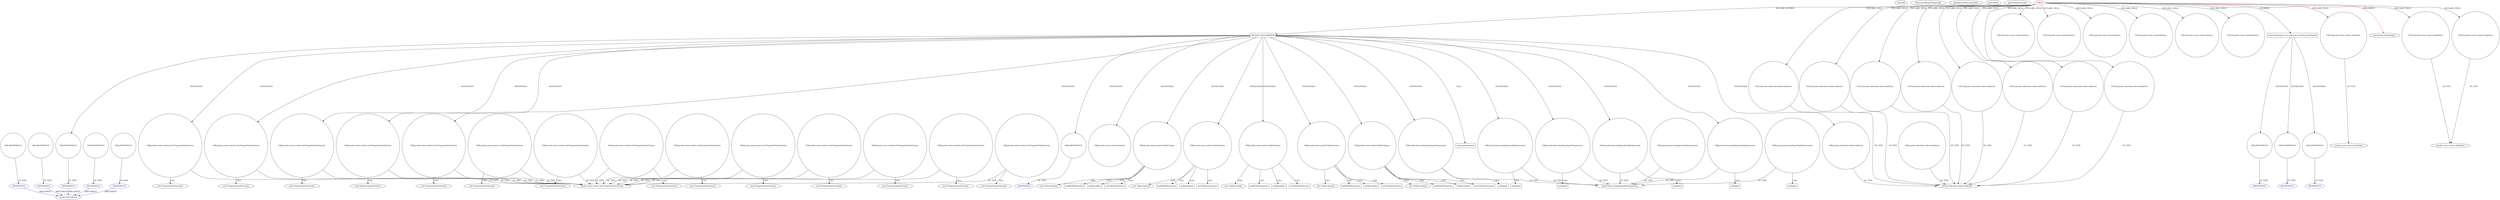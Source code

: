 digraph {
baseInfo[graphId=880,category="pattern",isAnonymous=false,possibleRelation=true]
frameworkRelatedTypesInfo[0="javafx.fxml.Initializable"]
possibleCollaborationsInfo[0="880~INSTANTIATION-~javafx.fxml.Initializable ~javafx.util.Callback ~false~true",1="880~INSTANTIATION-~javafx.fxml.Initializable ~javafx.util.Callback ~false~true",2="880~INSTANTIATION-CLIENT_METHOD_DECLARATION-~javafx.fxml.Initializable ~javafx.util.Callback ~false~true",3="880~INSTANTIATION-~javafx.fxml.Initializable ~javafx.util.Callback ~false~true",4="880~INSTANTIATION-~javafx.fxml.Initializable ~javafx.util.Callback ~false~true"]
patternInfo[frequency=2.0,patternRootClient=0]
patternInstancesInfo[0="bianconejo-CEFX~/bianconejo-CEFX/CEFX-master/src/cefx/CEPrincipalController.java~CEPrincipalController~2114",1="bianconejo-CEFX~/bianconejo-CEFX/CEFX-master/src/cefx/CECommandeController.java~CECommandeController~2084"]
508[label="javafx.util.Callback",vertexType="FRAMEWORK_INTERFACE_TYPE",isFrameworkType=false]
738[label="ANONYMOUS",vertexType="REFERENCE_ANONYMOUS_DECLARATION",isFrameworkType=false,color=blue]
1039[label="ANONYMOUS",vertexType="REFERENCE_ANONYMOUS_DECLARATION",isFrameworkType=false,color=blue]
1330[label="ANONYMOUS",vertexType="REFERENCE_ANONYMOUS_DECLARATION",isFrameworkType=false,color=blue]
530[label="ANONYMOUS",vertexType="REFERENCE_ANONYMOUS_DECLARATION",isFrameworkType=false,color=blue]
1121[label="ANONYMOUS",vertexType="REFERENCE_ANONYMOUS_DECLARATION",isFrameworkType=false,color=blue]
1329[label="VAR:ANONYMOUS",vertexType="VARIABLE_EXPRESION",isFrameworkType=false,shape=circle]
1120[label="VAR:ANONYMOUS",vertexType="VARIABLE_EXPRESION",isFrameworkType=false,shape=circle]
737[label="VAR:ANONYMOUS",vertexType="VARIABLE_EXPRESION",isFrameworkType=false,shape=circle]
1038[label="VAR:ANONYMOUS",vertexType="VARIABLE_EXPRESION",isFrameworkType=false,shape=circle]
529[label="VAR:ANONYMOUS",vertexType="VARIABLE_EXPRESION",isFrameworkType=false,shape=circle]
1297[label="METHOD_DECLARATION",vertexType="CLIENT_METHOD_DECLARATION",isFrameworkType=false,shape=box]
0[label="CLIENT",vertexType="ROOT_CLIENT_CLASS_DECLARATION",isFrameworkType=false,color=red]
25[label="FIELD:javafx.scene.control.Button",vertexType="FIELD_DECLARATION",isFrameworkType=false,shape=circle]
9[label="FIELD:javafx.scene.control.Button",vertexType="FIELD_DECLARATION",isFrameworkType=false,shape=circle]
13[label="FIELD:javafx.scene.control.Button",vertexType="FIELD_DECLARATION",isFrameworkType=false,shape=circle]
15[label="FIELD:javafx.scene.control.Button",vertexType="FIELD_DECLARATION",isFrameworkType=false,shape=circle]
11[label="FIELD:javafx.scene.control.Button",vertexType="FIELD_DECLARATION",isFrameworkType=false,shape=circle]
19[label="FIELD:javafx.scene.control.Button",vertexType="FIELD_DECLARATION",isFrameworkType=false,shape=circle]
55[label="FIELD:javafx.collections.ObservableList",vertexType="FIELD_DECLARATION",isFrameworkType=false,shape=circle]
5[label="javafx.collections.ObservableList",vertexType="FRAMEWORK_INTERFACE_TYPE",isFrameworkType=false]
27[label="FIELD:javafx.collections.ObservableList",vertexType="FIELD_DECLARATION",isFrameworkType=false,shape=circle]
49[label="FIELD:javafx.collections.ObservableList",vertexType="FIELD_DECLARATION",isFrameworkType=false,shape=circle]
57[label="FIELD:javafx.collections.ObservableList",vertexType="FIELD_DECLARATION",isFrameworkType=false,shape=circle]
53[label="FIELD:javafx.collections.ObservableList",vertexType="FIELD_DECLARATION",isFrameworkType=false,shape=circle]
59[label="FIELD:javafx.collections.ObservableList",vertexType="FIELD_DECLARATION",isFrameworkType=false,shape=circle]
35[label="FIELD:javafx.collections.ObservableList",vertexType="FIELD_DECLARATION",isFrameworkType=false,shape=circle]
4[label="FIELD:javafx.collections.ObservableList",vertexType="FIELD_DECLARATION",isFrameworkType=false,shape=circle]
61[label="void initialize(java.net.URL,java.util.ResourceBundle)",vertexType="OVERRIDING_METHOD_DECLARATION",isFrameworkType=false,shape=box]
51[label="FIELD:javafx.scene.control.TextField",vertexType="FIELD_DECLARATION",isFrameworkType=false,shape=circle]
1322[label="VAR:javafx.scene.control.cell.PropertyValueFactory",vertexType="VARIABLE_EXPRESION",isFrameworkType=false,shape=circle]
1321[label="new PropertyValueFactory()",vertexType="CONSTRUCTOR_CALL",isFrameworkType=false]
1598[label="VAR:javafx.scene.control.cell.PropertyValueFactory",vertexType="VARIABLE_EXPRESION",isFrameworkType=false,shape=circle]
1597[label="new PropertyValueFactory()",vertexType="CONSTRUCTOR_CALL",isFrameworkType=false]
1488[label="VAR:javafx.scene.control.cell.PropertyValueFactory",vertexType="VARIABLE_EXPRESION",isFrameworkType=false,shape=circle]
1487[label="new PropertyValueFactory()",vertexType="CONSTRUCTOR_CALL",isFrameworkType=false]
1526[label="VAR:javafx.scene.control.cell.PropertyValueFactory",vertexType="VARIABLE_EXPRESION",isFrameworkType=false,shape=circle]
1525[label="new PropertyValueFactory()",vertexType="CONSTRUCTOR_CALL",isFrameworkType=false]
1418[label="VAR:javafx.scene.control.cell.PropertyValueFactory",vertexType="VARIABLE_EXPRESION",isFrameworkType=false,shape=circle]
1417[label="new PropertyValueFactory()",vertexType="CONSTRUCTOR_CALL",isFrameworkType=false]
66[label="VAR:ANONYMOUS",vertexType="VARIABLE_EXPRESION",isFrameworkType=false,shape=circle]
1443[label="VAR:ANONYMOUS",vertexType="VARIABLE_EXPRESION",isFrameworkType=false,shape=circle]
89[label="VAR:ANONYMOUS",vertexType="VARIABLE_EXPRESION",isFrameworkType=false,shape=circle]
78[label="VAR:ANONYMOUS",vertexType="VARIABLE_EXPRESION",isFrameworkType=false,shape=circle]
1[label="javafx.fxml.Initializable",vertexType="FRAMEWORK_INTERFACE_TYPE",isFrameworkType=false]
52[label="javafx.scene.control.TextField",vertexType="FRAMEWORK_CLASS_TYPE",isFrameworkType=false]
1365[label="VAR:javafx.scene.control.Labeled",vertexType="VARIABLE_EXPRESION",isFrameworkType=false,shape=circle]
43[label="FIELD:javafx.scene.control.TableView",vertexType="FIELD_DECLARATION",isFrameworkType=false,shape=circle]
47[label="FIELD:javafx.scene.control.TableView",vertexType="FIELD_DECLARATION",isFrameworkType=false,shape=circle]
1481[label="VAR:javafx.scene.control.TableColumn",vertexType="VARIABLE_EXPRESION",isFrameworkType=false,shape=circle]
1480[label="new TableColumn()",vertexType="CONSTRUCTOR_CALL",isFrameworkType=false]
1701[label="prefWidthProperty()",vertexType="INSIDE_CALL",isFrameworkType=false,shape=box]
1371[label="VAR:javafx.scene.control.TableColumn",vertexType="VARIABLE_EXPRESION",isFrameworkType=false,shape=circle]
1370[label="new TableColumn()",vertexType="CONSTRUCTOR_CALL",isFrameworkType=false]
1681[label="prefWidthProperty()",vertexType="INSIDE_CALL",isFrameworkType=false,shape=box]
1591[label="VAR:javafx.scene.control.TableColumn",vertexType="VARIABLE_EXPRESION",isFrameworkType=false,shape=circle]
1590[label="new TableColumn()",vertexType="CONSTRUCTOR_CALL",isFrameworkType=false]
1721[label="prefWidthProperty()",vertexType="INSIDE_CALL",isFrameworkType=false,shape=box]
1317[label="VAR:javafx.scene.control.TableColumn",vertexType="VARIABLE_EXPRESION",isFrameworkType=false,shape=circle]
1316[label="new TableColumn()",vertexType="CONSTRUCTOR_CALL",isFrameworkType=false]
1691[label="prefWidthProperty()",vertexType="INSIDE_CALL",isFrameworkType=false,shape=box]
1627[label="VAR:javafx.scene.control.TableColumn",vertexType="VARIABLE_EXPRESION",isFrameworkType=false,shape=circle]
1626[label="new TableColumn()",vertexType="CONSTRUCTOR_CALL",isFrameworkType=false]
1731[label="prefWidthProperty()",vertexType="INSIDE_CALL",isFrameworkType=false,shape=box]
1336[label="super.updateItem()",vertexType="SUPER_CALL",isFrameworkType=false,shape=box]
1484[label="setResizable()",vertexType="INSIDE_CALL",isFrameworkType=false,shape=box]
1374[label="setResizable()",vertexType="INSIDE_CALL",isFrameworkType=false,shape=box]
1630[label="setResizable()",vertexType="INSIDE_CALL",isFrameworkType=false,shape=box]
1594[label="setResizable()",vertexType="INSIDE_CALL",isFrameworkType=false,shape=box]
1325[label="setResizable()",vertexType="INSIDE_CALL",isFrameworkType=false,shape=box]
413[label="javafx.scene.control.cell.PropertyValueFactory",vertexType="FRAMEWORK_CLASS_TYPE",isFrameworkType=false]
1115[label="VAR:javafx.scene.control.cell.PropertyValueFactory",vertexType="VARIABLE_EXPRESION",isFrameworkType=false,shape=circle]
1114[label="new PropertyValueFactory()",vertexType="CONSTRUCTOR_CALL",isFrameworkType=false]
781[label="VAR:javafx.scene.control.cell.PropertyValueFactory",vertexType="VARIABLE_EXPRESION",isFrameworkType=false,shape=circle]
780[label="new PropertyValueFactory()",vertexType="CONSTRUCTOR_CALL",isFrameworkType=false]
412[label="VAR:javafx.scene.control.cell.PropertyValueFactory",vertexType="VARIABLE_EXPRESION",isFrameworkType=false,shape=circle]
411[label="new PropertyValueFactory()",vertexType="CONSTRUCTOR_CALL",isFrameworkType=false]
863[label="VAR:javafx.scene.control.cell.PropertyValueFactory",vertexType="VARIABLE_EXPRESION",isFrameworkType=false,shape=circle]
862[label="new PropertyValueFactory()",vertexType="CONSTRUCTOR_CALL",isFrameworkType=false]
574[label="VAR:javafx.scene.control.cell.PropertyValueFactory",vertexType="VARIABLE_EXPRESION",isFrameworkType=false,shape=circle]
573[label="new PropertyValueFactory()",vertexType="CONSTRUCTOR_CALL",isFrameworkType=false]
827[label="VAR:javafx.scene.control.cell.PropertyValueFactory",vertexType="VARIABLE_EXPRESION",isFrameworkType=false,shape=circle]
826[label="new PropertyValueFactory()",vertexType="CONSTRUCTOR_CALL",isFrameworkType=false]
458[label="VAR:javafx.scene.control.cell.PropertyValueFactory",vertexType="VARIABLE_EXPRESION",isFrameworkType=false,shape=circle]
457[label="new PropertyValueFactory()",vertexType="CONSTRUCTOR_CALL",isFrameworkType=false]
965[label="VAR:javafx.scene.control.cell.PropertyValueFactory",vertexType="VARIABLE_EXPRESION",isFrameworkType=false,shape=circle]
964[label="new PropertyValueFactory()",vertexType="CONSTRUCTOR_CALL",isFrameworkType=false]
494[label="VAR:javafx.scene.control.cell.PropertyValueFactory",vertexType="VARIABLE_EXPRESION",isFrameworkType=false,shape=circle]
493[label="new PropertyValueFactory()",vertexType="CONSTRUCTOR_CALL",isFrameworkType=false]
602[label="VAR:javafx.collections.ObservableList",vertexType="VARIABLE_EXPRESION",isFrameworkType=false,shape=circle]
1662[label="VAR:javafx.collections.ObservableList",vertexType="VARIABLE_EXPRESION",isFrameworkType=false,shape=circle]
90[label="ANONYMOUS",vertexType="REFERENCE_ANONYMOUS_DECLARATION",isFrameworkType=false,color=blue]
1444[label="ANONYMOUS",vertexType="REFERENCE_ANONYMOUS_DECLARATION",isFrameworkType=false,color=blue]
67[label="ANONYMOUS",vertexType="REFERENCE_ANONYMOUS_DECLARATION",isFrameworkType=false,color=blue]
79[label="ANONYMOUS",vertexType="REFERENCE_ANONYMOUS_DECLARATION",isFrameworkType=false,color=blue]
44[label="javafx.scene.control.TableView",vertexType="FRAMEWORK_CLASS_TYPE",isFrameworkType=false]
1632[label="setCellValueFactory()",vertexType="INSIDE_CALL",isFrameworkType=false,shape=box]
1376[label="setCellValueFactory()",vertexType="INSIDE_CALL",isFrameworkType=false,shape=box]
1596[label="setCellValueFactory()",vertexType="INSIDE_CALL",isFrameworkType=false,shape=box]
1486[label="setCellValueFactory()",vertexType="INSIDE_CALL",isFrameworkType=false,shape=box]
1320[label="setCellValueFactory()",vertexType="INSIDE_CALL",isFrameworkType=false,shape=box]
1692[label="VAR:javafx.beans.binding.DoubleExpression",vertexType="VARIABLE_EXPRESION",isFrameworkType=false,shape=circle]
1693[label="multiply()",vertexType="INSIDE_CALL",isFrameworkType=false,shape=box]
619[label="javafx.beans.binding.DoubleExpression",vertexType="FRAMEWORK_CLASS_TYPE",isFrameworkType=false]
1672[label="VAR:javafx.beans.binding.DoubleExpression",vertexType="VARIABLE_EXPRESION",isFrameworkType=false,shape=circle]
1673[label="multiply()",vertexType="INSIDE_CALL",isFrameworkType=false,shape=box]
1264[label="VAR:javafx.beans.binding.DoubleExpression",vertexType="VARIABLE_EXPRESION",isFrameworkType=false,shape=circle]
1265[label="multiply()",vertexType="INSIDE_CALL",isFrameworkType=false,shape=box]
1722[label="VAR:javafx.beans.binding.DoubleExpression",vertexType="VARIABLE_EXPRESION",isFrameworkType=false,shape=circle]
1723[label="multiply()",vertexType="INSIDE_CALL",isFrameworkType=false,shape=box]
1732[label="VAR:javafx.beans.binding.DoubleExpression",vertexType="VARIABLE_EXPRESION",isFrameworkType=false,shape=circle]
1733[label="multiply()",vertexType="INSIDE_CALL",isFrameworkType=false,shape=box]
1682[label="VAR:javafx.beans.binding.DoubleExpression",vertexType="VARIABLE_EXPRESION",isFrameworkType=false,shape=circle]
1683[label="multiply()",vertexType="INSIDE_CALL",isFrameworkType=false,shape=box]
1288[label="VAR:javafx.beans.binding.DoubleExpression",vertexType="VARIABLE_EXPRESION",isFrameworkType=false,shape=circle]
1591->1721[label="CALL"]
1598->1597[label="CALL"]
0->15[label="DECLARE_FIELD"]
0->27[label="DECLARE_FIELD"]
89->90[label="OF_TYPE"]
1297->1365[label="INSTANTIATE"]
0->4[label="DECLARE_FIELD"]
1672->619[label="OF_TYPE"]
61->66[label="INSTANTIATE"]
1317->1325[label="CALL"]
1627->1632[label="CALL"]
78->79[label="OF_TYPE"]
1317->1316[label="CALL"]
1297->1488[label="INSTANTIATE"]
0->47[label="DECLARE_FIELD"]
35->5[label="OF_TYPE"]
1371->1376[label="CALL"]
1591->1596[label="CALL"]
574->573[label="CALL"]
1297->1329[label="INSTANTIATE"]
781->413[label="OF_TYPE"]
1297->1322[label="INSTANTIATE"]
1297->1418[label="INSTANTIATE"]
1418->413[label="OF_TYPE"]
1627->1630[label="CALL"]
1038->1039[label="OF_TYPE"]
47->44[label="OF_TYPE"]
0->19[label="DECLARE_FIELD"]
0->25[label="DECLARE_FIELD"]
1297->1481[label="INSTANTIATE"]
27->5[label="OF_TYPE"]
1297->1371[label="INSTANTIATE"]
1481->1484[label="CALL"]
51->52[label="OF_TYPE"]
1288->619[label="OF_TYPE"]
1722->1723[label="CALL"]
1672->1673[label="CALL"]
1481->1486[label="CALL"]
1264->1265[label="CALL"]
1297->1672[label="INSTANTIATE"]
1297->1627[label="INSTANTIATE"]
1297->1732[label="INSTANTIATE"]
1598->413[label="OF_TYPE"]
1297->1591[label="INSTANTIATE"]
1297->1722[label="INSTANTIATE"]
1418->1417[label="CALL"]
57->5[label="OF_TYPE"]
494->413[label="OF_TYPE"]
1264->619[label="OF_TYPE"]
863->862[label="CALL"]
0->59[label="DECLARE_FIELD"]
4->5[label="OF_TYPE"]
43->44[label="OF_TYPE"]
1371->1681[label="CALL"]
0->9[label="DECLARE_FIELD"]
1121->508[label="IMPLEMENT",color=blue]
0->53[label="DECLARE_FIELD"]
1297->1317[label="INSTANTIATE"]
1322->413[label="OF_TYPE"]
1488->413[label="OF_TYPE"]
1692->1693[label="CALL"]
0->55[label="DECLARE_FIELD"]
1526->413[label="OF_TYPE"]
0->1[label="IMPLEMENT",color=red]
965->413[label="OF_TYPE"]
59->5[label="OF_TYPE"]
738->508[label="IMPLEMENT",color=blue]
0->51[label="DECLARE_FIELD"]
53->5[label="OF_TYPE"]
0->49[label="DECLARE_FIELD"]
0->11[label="DECLARE_FIELD"]
49->5[label="OF_TYPE"]
494->493[label="CALL"]
0->43[label="DECLARE_FIELD"]
0->13[label="DECLARE_FIELD"]
529->530[label="OF_TYPE"]
1591->1594[label="CALL"]
1115->1114[label="CALL"]
1322->1321[label="CALL"]
1722->619[label="OF_TYPE"]
1526->1525[label="CALL"]
781->780[label="CALL"]
0->35[label="DECLARE_FIELD"]
1329->1330[label="OF_TYPE"]
1662->5[label="OF_TYPE"]
1297->1526[label="INSTANTIATE"]
55->5[label="OF_TYPE"]
1039->508[label="IMPLEMENT",color=blue]
412->413[label="OF_TYPE"]
863->413[label="OF_TYPE"]
1317->1320[label="CALL"]
1330->508[label="IMPLEMENT",color=blue]
1297->1336[label="CALL"]
1297->1598[label="INSTANTIATE"]
1120->1121[label="OF_TYPE"]
412->411[label="CALL"]
965->964[label="CALL"]
1443->1444[label="OF_TYPE"]
1297->1692[label="INSTANTIATE"]
1317->1691[label="CALL"]
1115->413[label="OF_TYPE"]
574->413[label="OF_TYPE"]
1297->1682[label="INSTANTIATE"]
458->457[label="CALL"]
1488->1487[label="CALL"]
1682->619[label="OF_TYPE"]
1297->1443[label="INSTANTIATE"]
602->5[label="OF_TYPE"]
827->413[label="OF_TYPE"]
0->1297[label="DECLARE_METHOD"]
530->508[label="IMPLEMENT",color=blue]
0->57[label="DECLARE_FIELD"]
61->78[label="INSTANTIATE"]
61->89[label="INSTANTIATE"]
1732->1733[label="CALL"]
1692->619[label="OF_TYPE"]
1481->1480[label="CALL"]
1371->1370[label="CALL"]
458->413[label="OF_TYPE"]
1627->1731[label="CALL"]
0->61[label="OVERRIDE"]
1591->1590[label="CALL"]
1627->1626[label="CALL"]
737->738[label="OF_TYPE"]
1682->1683[label="CALL"]
1297->1662[label="INSTANTIATE"]
1371->1374[label="CALL"]
1481->1701[label="CALL"]
66->67[label="OF_TYPE"]
827->826[label="CALL"]
1732->619[label="OF_TYPE"]
}
